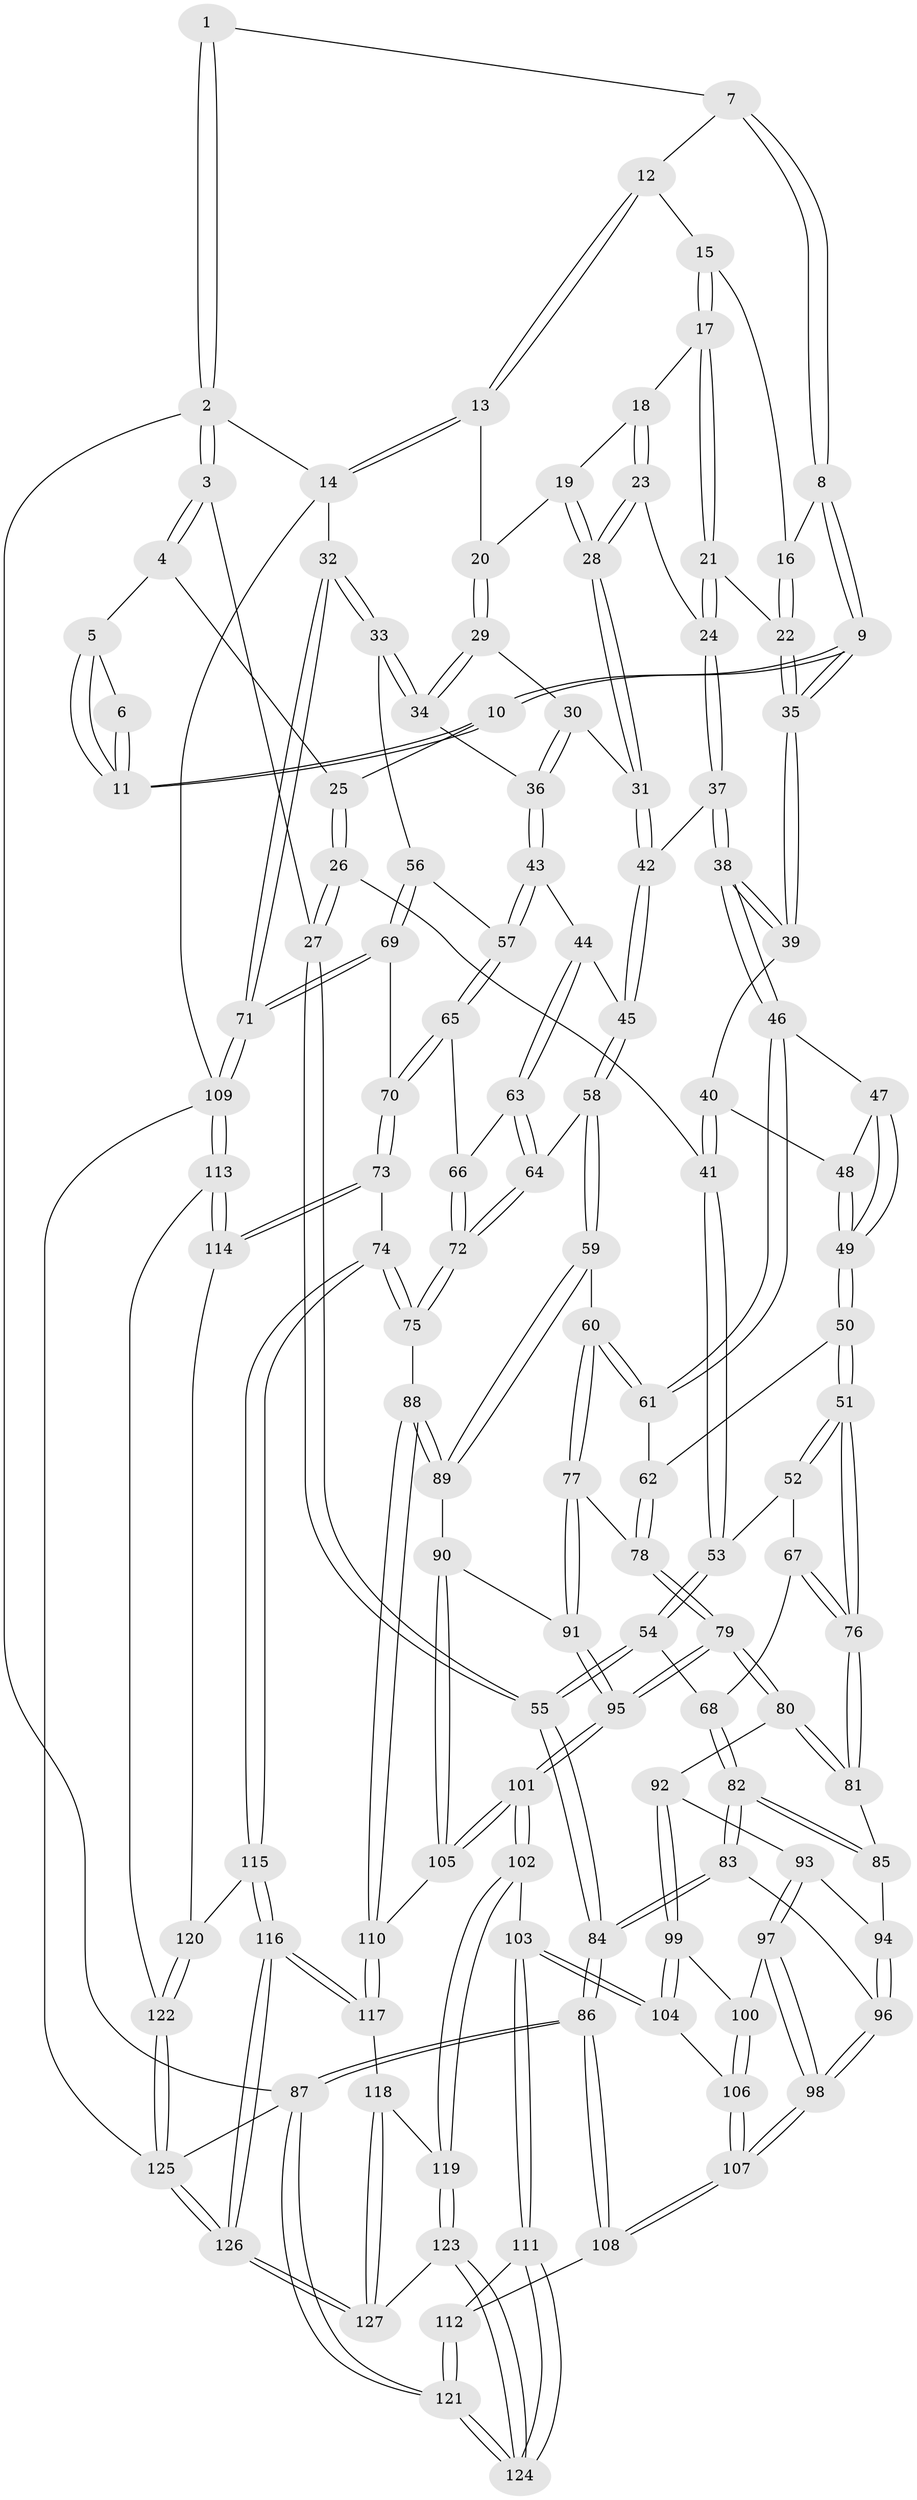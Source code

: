 // coarse degree distribution, {4: 0.3333333333333333, 7: 0.047619047619047616, 1: 0.015873015873015872, 3: 0.14285714285714285, 8: 0.015873015873015872, 2: 0.015873015873015872, 5: 0.36507936507936506, 6: 0.06349206349206349}
// Generated by graph-tools (version 1.1) at 2025/21/03/04/25 18:21:17]
// undirected, 127 vertices, 314 edges
graph export_dot {
graph [start="1"]
  node [color=gray90,style=filled];
  1 [pos="+0.18171226573907145+0"];
  2 [pos="+0+0"];
  3 [pos="+0+0"];
  4 [pos="+0.04709708448128821+0.08555961098048462"];
  5 [pos="+0.14753504451088473+0.0373319258019767"];
  6 [pos="+0.17173401324416532+0"];
  7 [pos="+0.3397096365497534+0"];
  8 [pos="+0.29140668604244824+0.11779802278090289"];
  9 [pos="+0.2690283593626155+0.16694586417289434"];
  10 [pos="+0.2543505884050715+0.1574336554441628"];
  11 [pos="+0.23557998894088758+0.1332207547258543"];
  12 [pos="+0.5270937277921015+0"];
  13 [pos="+0.9530818906733879+0"];
  14 [pos="+1+0"];
  15 [pos="+0.528568713069217+0"];
  16 [pos="+0.4173938533437337+0.07020430057119312"];
  17 [pos="+0.5631910564510358+0"];
  18 [pos="+0.6515446313146657+0.08875485829260815"];
  19 [pos="+0.7372817136128523+0.10328558633093564"];
  20 [pos="+0.7795955486732337+0.09245207209371412"];
  21 [pos="+0.49051659162654415+0.17725346056057326"];
  22 [pos="+0.4814309891843188+0.17425428913401736"];
  23 [pos="+0.6116590982189757+0.1894971400647106"];
  24 [pos="+0.506486510490689+0.20325792220928465"];
  25 [pos="+0.09561745826443775+0.1321297287796212"];
  26 [pos="+0.07718341733879319+0.23810885705991888"];
  27 [pos="+0+0.29990260246918155"];
  28 [pos="+0.6827451360287266+0.24973531328172666"];
  29 [pos="+0.8102622244296364+0.13556931466365857"];
  30 [pos="+0.7991715411726886+0.2096025870349317"];
  31 [pos="+0.6881435264816159+0.2610995431045238"];
  32 [pos="+1+0.15374919895527672"];
  33 [pos="+1+0.19035970202296124"];
  34 [pos="+1+0.19573856653351443"];
  35 [pos="+0.2692451572994373+0.1678067441875983"];
  36 [pos="+0.8539746269741566+0.28472929088551385"];
  37 [pos="+0.4926779790860982+0.3198492480426387"];
  38 [pos="+0.4729897662537038+0.3433464017637935"];
  39 [pos="+0.2622695999485025+0.20530391123263503"];
  40 [pos="+0.22233755790461202+0.26930546883999407"];
  41 [pos="+0.2117702238731116+0.2769843440353588"];
  42 [pos="+0.6851516237329873+0.3292213116014422"];
  43 [pos="+0.8022570575052657+0.3725296406360665"];
  44 [pos="+0.7544266948556141+0.37855730083022404"];
  45 [pos="+0.7092523795352885+0.3649694307681916"];
  46 [pos="+0.4679881851299945+0.3614505606680838"];
  47 [pos="+0.4623128893033631+0.3645884238665655"];
  48 [pos="+0.30088673047641373+0.35008415971749973"];
  49 [pos="+0.3242222921836625+0.49393893701640473"];
  50 [pos="+0.31932133395467655+0.5027923184344011"];
  51 [pos="+0.302014729556512+0.5068699687713732"];
  52 [pos="+0.1946089011149066+0.42604780390277663"];
  53 [pos="+0.17100717276796604+0.3665023000390879"];
  54 [pos="+0+0.40590045863328916"];
  55 [pos="+0+0.3281333391966738"];
  56 [pos="+0.907035256754069+0.434020114739576"];
  57 [pos="+0.8819757582607112+0.43057066812880723"];
  58 [pos="+0.5912122496807963+0.5163568346208722"];
  59 [pos="+0.5730732167318296+0.5256722590192524"];
  60 [pos="+0.5714908650027125+0.5252182062183205"];
  61 [pos="+0.5387460479657252+0.4809109973586328"];
  62 [pos="+0.3277240403789721+0.5095291370437087"];
  63 [pos="+0.7587786477044872+0.48557606807910264"];
  64 [pos="+0.6716917227221304+0.5314200727151434"];
  65 [pos="+0.844662058823916+0.5007510387886643"];
  66 [pos="+0.7774991307103089+0.5179521546812134"];
  67 [pos="+0.1194127570741607+0.5261883687232133"];
  68 [pos="+0.09395827043913213+0.5392505977753022"];
  69 [pos="+1+0.6439906267873262"];
  70 [pos="+0.8869384181802897+0.6983370512142261"];
  71 [pos="+1+0.6492873871815702"];
  72 [pos="+0.7674277106160082+0.5899784307814174"];
  73 [pos="+0.8433858829311853+0.7214872494046066"];
  74 [pos="+0.8396133342679988+0.7218638319738301"];
  75 [pos="+0.8167239372723464+0.7088516419868129"];
  76 [pos="+0.261765398020981+0.5583994106924468"];
  77 [pos="+0.4649424537452879+0.5842831268107563"];
  78 [pos="+0.36201143095589045+0.5428697730894962"];
  79 [pos="+0.35589022706513296+0.683137447600784"];
  80 [pos="+0.27159105692318825+0.6463207852693441"];
  81 [pos="+0.2543473471427619+0.5808863373810045"];
  82 [pos="+0.08197969040786805+0.5991419390423642"];
  83 [pos="+0.06409892625011283+0.6284170414318748"];
  84 [pos="+0+0.6585471258500776"];
  85 [pos="+0.20578804986748195+0.603386982523615"];
  86 [pos="+0+0.9362938570802212"];
  87 [pos="+0+1"];
  88 [pos="+0.6312470037523641+0.688568091970974"];
  89 [pos="+0.6278101299458586+0.6843922687217336"];
  90 [pos="+0.4963893731139926+0.6904768937968535"];
  91 [pos="+0.4638200174315544+0.5896695102769342"];
  92 [pos="+0.25163552610335643+0.6752502505314546"];
  93 [pos="+0.22309308908211856+0.6828373756272225"];
  94 [pos="+0.1838054647069008+0.6613351895797306"];
  95 [pos="+0.3768741118017054+0.7090497007911873"];
  96 [pos="+0.10280559125827445+0.6881256261249576"];
  97 [pos="+0.20639031305212008+0.7070763483149762"];
  98 [pos="+0.11603558315603067+0.7435724339154859"];
  99 [pos="+0.2520975007596047+0.6774863809784528"];
  100 [pos="+0.22830726715203298+0.742116631722758"];
  101 [pos="+0.39100650830436307+0.7754211691151037"];
  102 [pos="+0.3616348741378661+0.8209384103286781"];
  103 [pos="+0.3496200326797677+0.819547313670107"];
  104 [pos="+0.2925581197655942+0.7768856505934942"];
  105 [pos="+0.4276945243725278+0.7662200192157301"];
  106 [pos="+0.2318320789873066+0.7582178194545713"];
  107 [pos="+0.11535444026311566+0.7888605377270487"];
  108 [pos="+0.1083104459344324+0.8098574343612768"];
  109 [pos="+1+0.950911458284826"];
  110 [pos="+0.5791003681308459+0.7996189010420393"];
  111 [pos="+0.1737730848914478+0.8800482707690325"];
  112 [pos="+0.14248346728489214+0.8494861179413231"];
  113 [pos="+0.9434378999938197+0.910082791448587"];
  114 [pos="+0.9230040795781914+0.8827016467318232"];
  115 [pos="+0.7544156064288723+0.8684593137199397"];
  116 [pos="+0.712439764178937+0.9156542050242784"];
  117 [pos="+0.596080928106336+0.8738719702578975"];
  118 [pos="+0.5194558954723282+0.9332832155130899"];
  119 [pos="+0.37876254639317447+0.8714040035747802"];
  120 [pos="+0.8477395932747691+0.9281503736023696"];
  121 [pos="+0+1"];
  122 [pos="+0.886041335479283+1"];
  123 [pos="+0.24327411361369053+1"];
  124 [pos="+0.20108878161345015+1"];
  125 [pos="+0.8081439897763828+1"];
  126 [pos="+0.7684501774956608+1"];
  127 [pos="+0.5239744472927462+1"];
  1 -- 2;
  1 -- 2;
  1 -- 7;
  2 -- 3;
  2 -- 3;
  2 -- 14;
  2 -- 87;
  3 -- 4;
  3 -- 4;
  3 -- 27;
  4 -- 5;
  4 -- 25;
  5 -- 6;
  5 -- 11;
  5 -- 11;
  6 -- 11;
  6 -- 11;
  7 -- 8;
  7 -- 8;
  7 -- 12;
  8 -- 9;
  8 -- 9;
  8 -- 16;
  9 -- 10;
  9 -- 10;
  9 -- 35;
  9 -- 35;
  10 -- 11;
  10 -- 11;
  10 -- 25;
  12 -- 13;
  12 -- 13;
  12 -- 15;
  13 -- 14;
  13 -- 14;
  13 -- 20;
  14 -- 32;
  14 -- 109;
  15 -- 16;
  15 -- 17;
  15 -- 17;
  16 -- 22;
  16 -- 22;
  17 -- 18;
  17 -- 21;
  17 -- 21;
  18 -- 19;
  18 -- 23;
  18 -- 23;
  19 -- 20;
  19 -- 28;
  19 -- 28;
  20 -- 29;
  20 -- 29;
  21 -- 22;
  21 -- 24;
  21 -- 24;
  22 -- 35;
  22 -- 35;
  23 -- 24;
  23 -- 28;
  23 -- 28;
  24 -- 37;
  24 -- 37;
  25 -- 26;
  25 -- 26;
  26 -- 27;
  26 -- 27;
  26 -- 41;
  27 -- 55;
  27 -- 55;
  28 -- 31;
  28 -- 31;
  29 -- 30;
  29 -- 34;
  29 -- 34;
  30 -- 31;
  30 -- 36;
  30 -- 36;
  31 -- 42;
  31 -- 42;
  32 -- 33;
  32 -- 33;
  32 -- 71;
  32 -- 71;
  33 -- 34;
  33 -- 34;
  33 -- 56;
  34 -- 36;
  35 -- 39;
  35 -- 39;
  36 -- 43;
  36 -- 43;
  37 -- 38;
  37 -- 38;
  37 -- 42;
  38 -- 39;
  38 -- 39;
  38 -- 46;
  38 -- 46;
  39 -- 40;
  40 -- 41;
  40 -- 41;
  40 -- 48;
  41 -- 53;
  41 -- 53;
  42 -- 45;
  42 -- 45;
  43 -- 44;
  43 -- 57;
  43 -- 57;
  44 -- 45;
  44 -- 63;
  44 -- 63;
  45 -- 58;
  45 -- 58;
  46 -- 47;
  46 -- 61;
  46 -- 61;
  47 -- 48;
  47 -- 49;
  47 -- 49;
  48 -- 49;
  48 -- 49;
  49 -- 50;
  49 -- 50;
  50 -- 51;
  50 -- 51;
  50 -- 62;
  51 -- 52;
  51 -- 52;
  51 -- 76;
  51 -- 76;
  52 -- 53;
  52 -- 67;
  53 -- 54;
  53 -- 54;
  54 -- 55;
  54 -- 55;
  54 -- 68;
  55 -- 84;
  55 -- 84;
  56 -- 57;
  56 -- 69;
  56 -- 69;
  57 -- 65;
  57 -- 65;
  58 -- 59;
  58 -- 59;
  58 -- 64;
  59 -- 60;
  59 -- 89;
  59 -- 89;
  60 -- 61;
  60 -- 61;
  60 -- 77;
  60 -- 77;
  61 -- 62;
  62 -- 78;
  62 -- 78;
  63 -- 64;
  63 -- 64;
  63 -- 66;
  64 -- 72;
  64 -- 72;
  65 -- 66;
  65 -- 70;
  65 -- 70;
  66 -- 72;
  66 -- 72;
  67 -- 68;
  67 -- 76;
  67 -- 76;
  68 -- 82;
  68 -- 82;
  69 -- 70;
  69 -- 71;
  69 -- 71;
  70 -- 73;
  70 -- 73;
  71 -- 109;
  71 -- 109;
  72 -- 75;
  72 -- 75;
  73 -- 74;
  73 -- 114;
  73 -- 114;
  74 -- 75;
  74 -- 75;
  74 -- 115;
  74 -- 115;
  75 -- 88;
  76 -- 81;
  76 -- 81;
  77 -- 78;
  77 -- 91;
  77 -- 91;
  78 -- 79;
  78 -- 79;
  79 -- 80;
  79 -- 80;
  79 -- 95;
  79 -- 95;
  80 -- 81;
  80 -- 81;
  80 -- 92;
  81 -- 85;
  82 -- 83;
  82 -- 83;
  82 -- 85;
  82 -- 85;
  83 -- 84;
  83 -- 84;
  83 -- 96;
  84 -- 86;
  84 -- 86;
  85 -- 94;
  86 -- 87;
  86 -- 87;
  86 -- 108;
  86 -- 108;
  87 -- 121;
  87 -- 121;
  87 -- 125;
  88 -- 89;
  88 -- 89;
  88 -- 110;
  88 -- 110;
  89 -- 90;
  90 -- 91;
  90 -- 105;
  90 -- 105;
  91 -- 95;
  91 -- 95;
  92 -- 93;
  92 -- 99;
  92 -- 99;
  93 -- 94;
  93 -- 97;
  93 -- 97;
  94 -- 96;
  94 -- 96;
  95 -- 101;
  95 -- 101;
  96 -- 98;
  96 -- 98;
  97 -- 98;
  97 -- 98;
  97 -- 100;
  98 -- 107;
  98 -- 107;
  99 -- 100;
  99 -- 104;
  99 -- 104;
  100 -- 106;
  100 -- 106;
  101 -- 102;
  101 -- 102;
  101 -- 105;
  101 -- 105;
  102 -- 103;
  102 -- 119;
  102 -- 119;
  103 -- 104;
  103 -- 104;
  103 -- 111;
  103 -- 111;
  104 -- 106;
  105 -- 110;
  106 -- 107;
  106 -- 107;
  107 -- 108;
  107 -- 108;
  108 -- 112;
  109 -- 113;
  109 -- 113;
  109 -- 125;
  110 -- 117;
  110 -- 117;
  111 -- 112;
  111 -- 124;
  111 -- 124;
  112 -- 121;
  112 -- 121;
  113 -- 114;
  113 -- 114;
  113 -- 122;
  114 -- 120;
  115 -- 116;
  115 -- 116;
  115 -- 120;
  116 -- 117;
  116 -- 117;
  116 -- 126;
  116 -- 126;
  117 -- 118;
  118 -- 119;
  118 -- 127;
  118 -- 127;
  119 -- 123;
  119 -- 123;
  120 -- 122;
  120 -- 122;
  121 -- 124;
  121 -- 124;
  122 -- 125;
  122 -- 125;
  123 -- 124;
  123 -- 124;
  123 -- 127;
  125 -- 126;
  125 -- 126;
  126 -- 127;
  126 -- 127;
}
